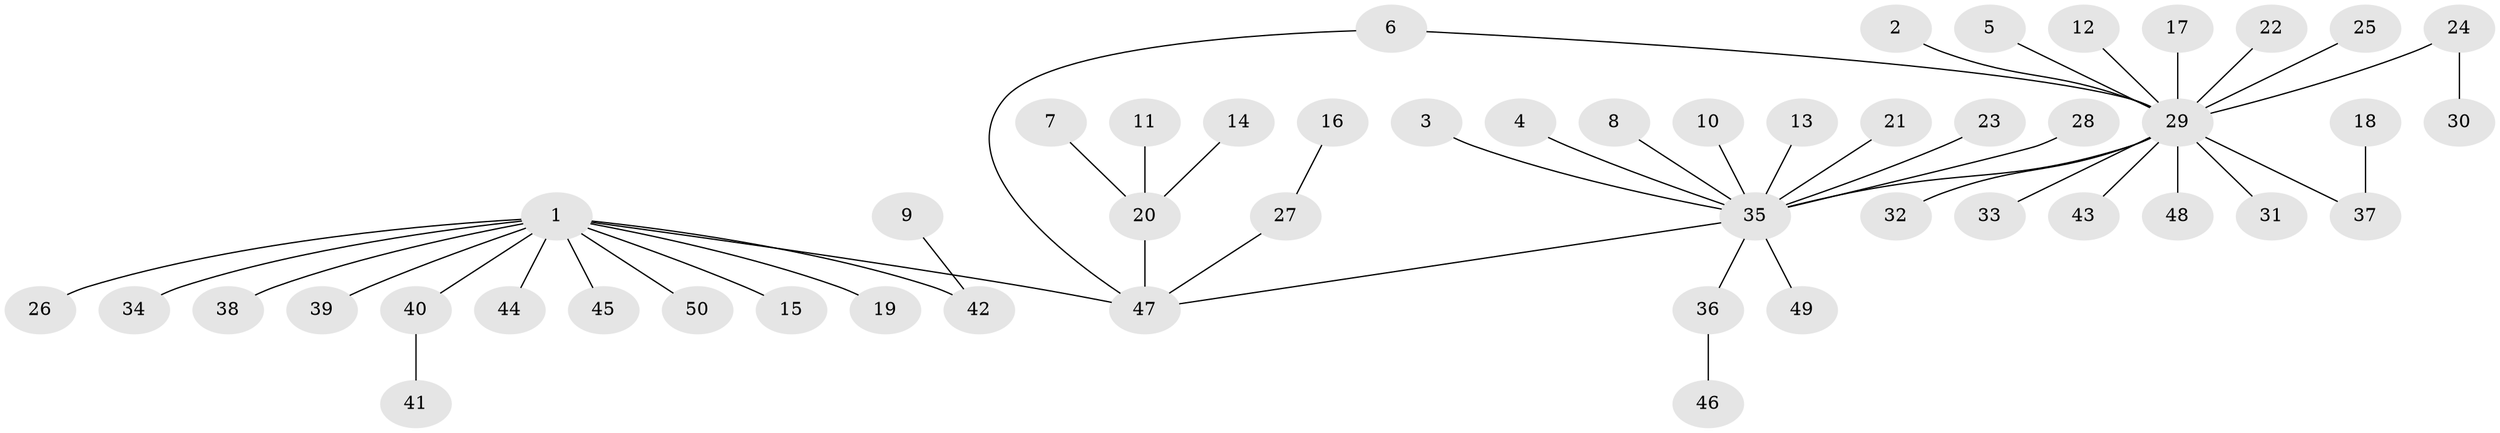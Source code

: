 // original degree distribution, {3: 0.06060606060606061, 13: 0.020202020202020204, 7: 0.010101010101010102, 1: 0.6363636363636364, 2: 0.1919191919191919, 14: 0.010101010101010102, 5: 0.020202020202020204, 4: 0.04040404040404041, 6: 0.010101010101010102}
// Generated by graph-tools (version 1.1) at 2025/26/03/09/25 03:26:00]
// undirected, 50 vertices, 50 edges
graph export_dot {
graph [start="1"]
  node [color=gray90,style=filled];
  1;
  2;
  3;
  4;
  5;
  6;
  7;
  8;
  9;
  10;
  11;
  12;
  13;
  14;
  15;
  16;
  17;
  18;
  19;
  20;
  21;
  22;
  23;
  24;
  25;
  26;
  27;
  28;
  29;
  30;
  31;
  32;
  33;
  34;
  35;
  36;
  37;
  38;
  39;
  40;
  41;
  42;
  43;
  44;
  45;
  46;
  47;
  48;
  49;
  50;
  1 -- 15 [weight=1.0];
  1 -- 19 [weight=1.0];
  1 -- 26 [weight=1.0];
  1 -- 34 [weight=1.0];
  1 -- 38 [weight=1.0];
  1 -- 39 [weight=1.0];
  1 -- 40 [weight=1.0];
  1 -- 42 [weight=1.0];
  1 -- 44 [weight=1.0];
  1 -- 45 [weight=1.0];
  1 -- 47 [weight=1.0];
  1 -- 50 [weight=1.0];
  2 -- 29 [weight=1.0];
  3 -- 35 [weight=1.0];
  4 -- 35 [weight=1.0];
  5 -- 29 [weight=1.0];
  6 -- 29 [weight=1.0];
  6 -- 47 [weight=1.0];
  7 -- 20 [weight=1.0];
  8 -- 35 [weight=1.0];
  9 -- 42 [weight=1.0];
  10 -- 35 [weight=1.0];
  11 -- 20 [weight=1.0];
  12 -- 29 [weight=1.0];
  13 -- 35 [weight=1.0];
  14 -- 20 [weight=1.0];
  16 -- 27 [weight=1.0];
  17 -- 29 [weight=1.0];
  18 -- 37 [weight=1.0];
  20 -- 47 [weight=1.0];
  21 -- 35 [weight=1.0];
  22 -- 29 [weight=1.0];
  23 -- 35 [weight=1.0];
  24 -- 29 [weight=1.0];
  24 -- 30 [weight=1.0];
  25 -- 29 [weight=1.0];
  27 -- 47 [weight=1.0];
  28 -- 35 [weight=1.0];
  29 -- 31 [weight=1.0];
  29 -- 32 [weight=1.0];
  29 -- 33 [weight=1.0];
  29 -- 35 [weight=1.0];
  29 -- 37 [weight=1.0];
  29 -- 43 [weight=1.0];
  29 -- 48 [weight=1.0];
  35 -- 36 [weight=1.0];
  35 -- 47 [weight=1.0];
  35 -- 49 [weight=1.0];
  36 -- 46 [weight=1.0];
  40 -- 41 [weight=1.0];
}
